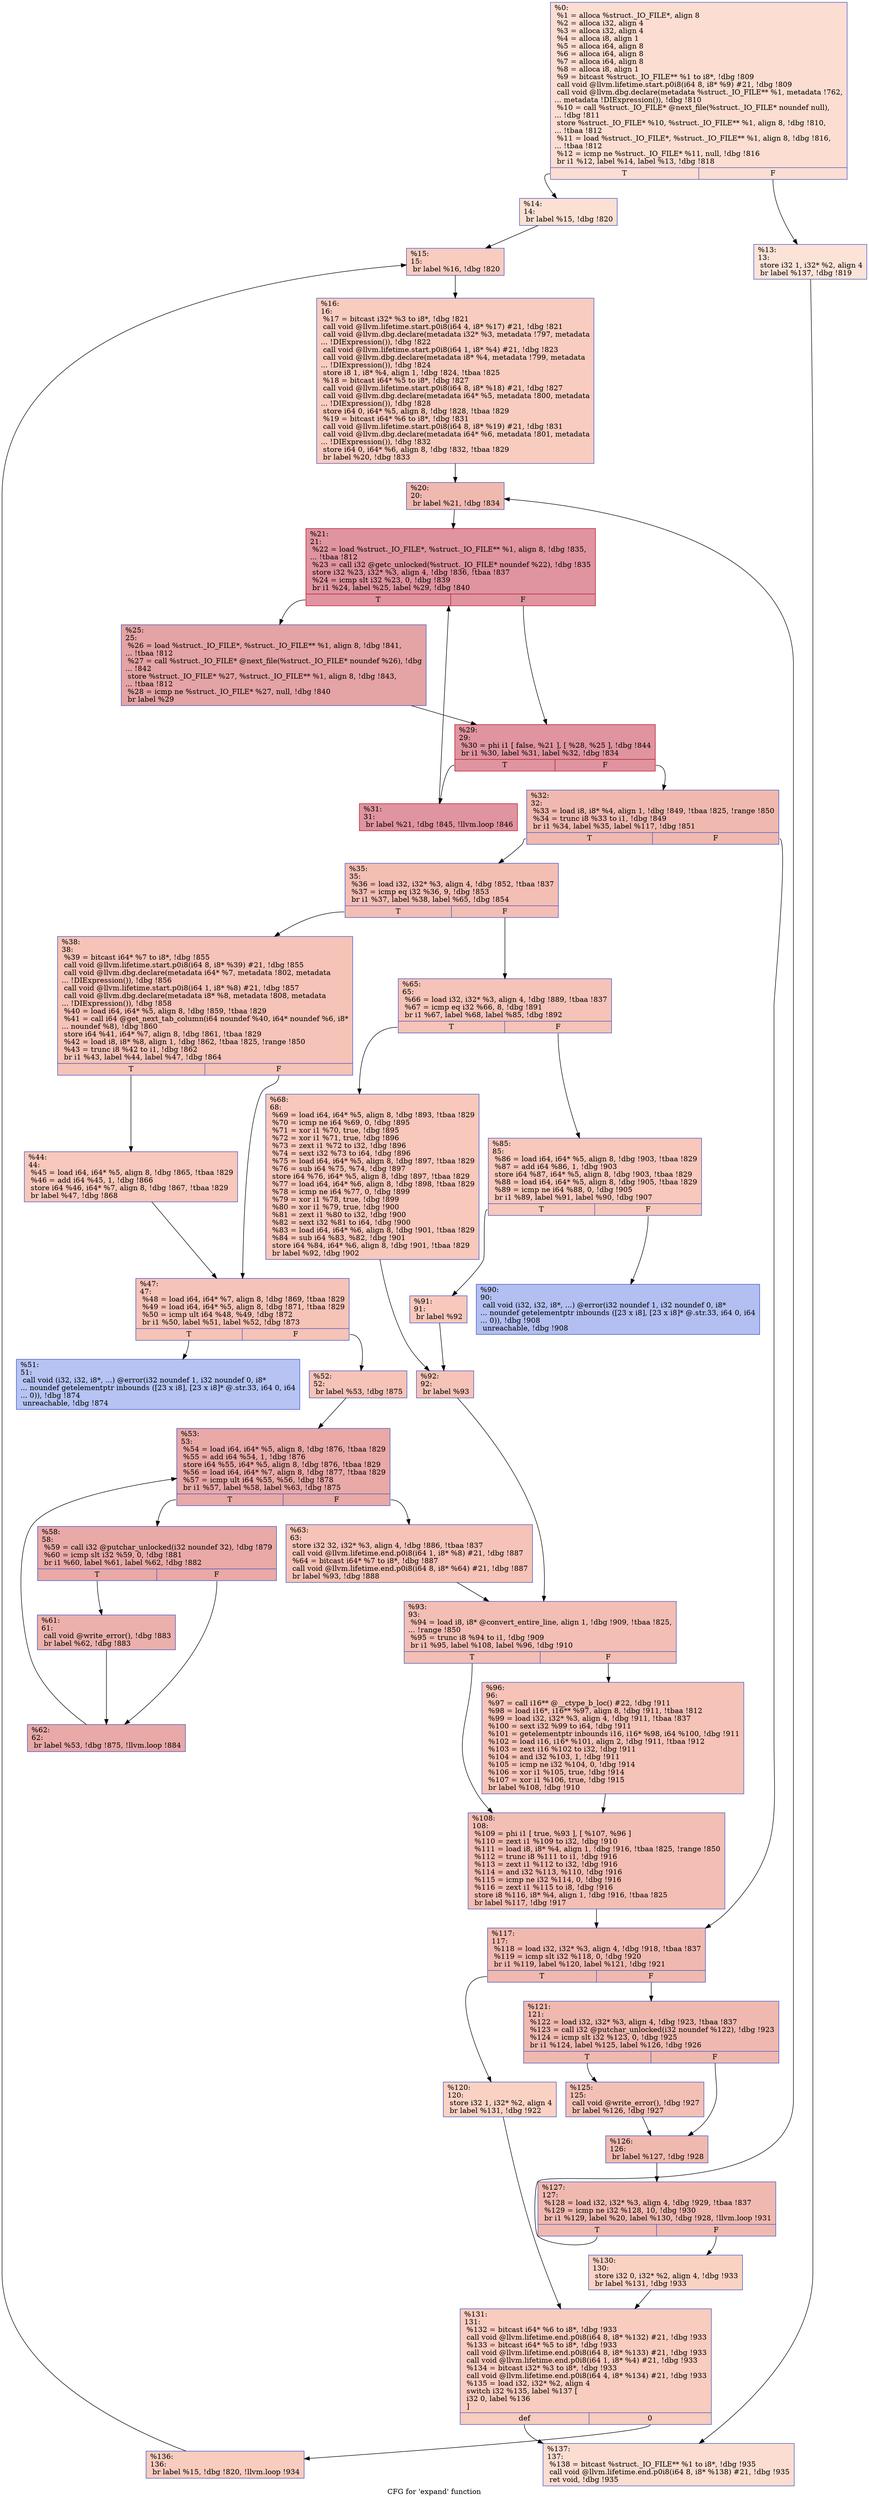 digraph "CFG for 'expand' function" {
	label="CFG for 'expand' function";

	Node0x114eaf0 [shape=record,color="#3d50c3ff", style=filled, fillcolor="#f7b39670",label="{%0:\l  %1 = alloca %struct._IO_FILE*, align 8\l  %2 = alloca i32, align 4\l  %3 = alloca i32, align 4\l  %4 = alloca i8, align 1\l  %5 = alloca i64, align 8\l  %6 = alloca i64, align 8\l  %7 = alloca i64, align 8\l  %8 = alloca i8, align 1\l  %9 = bitcast %struct._IO_FILE** %1 to i8*, !dbg !809\l  call void @llvm.lifetime.start.p0i8(i64 8, i8* %9) #21, !dbg !809\l  call void @llvm.dbg.declare(metadata %struct._IO_FILE** %1, metadata !762,\l... metadata !DIExpression()), !dbg !810\l  %10 = call %struct._IO_FILE* @next_file(%struct._IO_FILE* noundef null),\l... !dbg !811\l  store %struct._IO_FILE* %10, %struct._IO_FILE** %1, align 8, !dbg !810,\l... !tbaa !812\l  %11 = load %struct._IO_FILE*, %struct._IO_FILE** %1, align 8, !dbg !816,\l... !tbaa !812\l  %12 = icmp ne %struct._IO_FILE* %11, null, !dbg !816\l  br i1 %12, label %14, label %13, !dbg !818\l|{<s0>T|<s1>F}}"];
	Node0x114eaf0:s0 -> Node0x114ece0;
	Node0x114eaf0:s1 -> Node0x114ec90;
	Node0x114ec90 [shape=record,color="#3d50c3ff", style=filled, fillcolor="#f6bfa670",label="{%13:\l13:                                               \l  store i32 1, i32* %2, align 4\l  br label %137, !dbg !819\l}"];
	Node0x114ec90 -> Node0x114f8c0;
	Node0x114ece0 [shape=record,color="#3d50c3ff", style=filled, fillcolor="#f7b99e70",label="{%14:\l14:                                               \l  br label %15, !dbg !820\l}"];
	Node0x114ece0 -> Node0x114ed30;
	Node0x114ed30 [shape=record,color="#3d50c3ff", style=filled, fillcolor="#f08b6e70",label="{%15:\l15:                                               \l  br label %16, !dbg !820\l}"];
	Node0x114ed30 -> Node0x114ed80;
	Node0x114ed80 [shape=record,color="#3d50c3ff", style=filled, fillcolor="#f08b6e70",label="{%16:\l16:                                               \l  %17 = bitcast i32* %3 to i8*, !dbg !821\l  call void @llvm.lifetime.start.p0i8(i64 4, i8* %17) #21, !dbg !821\l  call void @llvm.dbg.declare(metadata i32* %3, metadata !797, metadata\l... !DIExpression()), !dbg !822\l  call void @llvm.lifetime.start.p0i8(i64 1, i8* %4) #21, !dbg !823\l  call void @llvm.dbg.declare(metadata i8* %4, metadata !799, metadata\l... !DIExpression()), !dbg !824\l  store i8 1, i8* %4, align 1, !dbg !824, !tbaa !825\l  %18 = bitcast i64* %5 to i8*, !dbg !827\l  call void @llvm.lifetime.start.p0i8(i64 8, i8* %18) #21, !dbg !827\l  call void @llvm.dbg.declare(metadata i64* %5, metadata !800, metadata\l... !DIExpression()), !dbg !828\l  store i64 0, i64* %5, align 8, !dbg !828, !tbaa !829\l  %19 = bitcast i64* %6 to i8*, !dbg !831\l  call void @llvm.lifetime.start.p0i8(i64 8, i8* %19) #21, !dbg !831\l  call void @llvm.dbg.declare(metadata i64* %6, metadata !801, metadata\l... !DIExpression()), !dbg !832\l  store i64 0, i64* %6, align 8, !dbg !832, !tbaa !829\l  br label %20, !dbg !833\l}"];
	Node0x114ed80 -> Node0x114edd0;
	Node0x114edd0 [shape=record,color="#3d50c3ff", style=filled, fillcolor="#de614d70",label="{%20:\l20:                                               \l  br label %21, !dbg !834\l}"];
	Node0x114edd0 -> Node0x114ee20;
	Node0x114ee20 [shape=record,color="#b70d28ff", style=filled, fillcolor="#b70d2870",label="{%21:\l21:                                               \l  %22 = load %struct._IO_FILE*, %struct._IO_FILE** %1, align 8, !dbg !835,\l... !tbaa !812\l  %23 = call i32 @getc_unlocked(%struct._IO_FILE* noundef %22), !dbg !835\l  store i32 %23, i32* %3, align 4, !dbg !836, !tbaa !837\l  %24 = icmp slt i32 %23, 0, !dbg !839\l  br i1 %24, label %25, label %29, !dbg !840\l|{<s0>T|<s1>F}}"];
	Node0x114ee20:s0 -> Node0x114ee70;
	Node0x114ee20:s1 -> Node0x114eec0;
	Node0x114ee70 [shape=record,color="#3d50c3ff", style=filled, fillcolor="#c32e3170",label="{%25:\l25:                                               \l  %26 = load %struct._IO_FILE*, %struct._IO_FILE** %1, align 8, !dbg !841,\l... !tbaa !812\l  %27 = call %struct._IO_FILE* @next_file(%struct._IO_FILE* noundef %26), !dbg\l... !842\l  store %struct._IO_FILE* %27, %struct._IO_FILE** %1, align 8, !dbg !843,\l... !tbaa !812\l  %28 = icmp ne %struct._IO_FILE* %27, null, !dbg !840\l  br label %29\l}"];
	Node0x114ee70 -> Node0x114eec0;
	Node0x114eec0 [shape=record,color="#b70d28ff", style=filled, fillcolor="#b70d2870",label="{%29:\l29:                                               \l  %30 = phi i1 [ false, %21 ], [ %28, %25 ], !dbg !844\l  br i1 %30, label %31, label %32, !dbg !834\l|{<s0>T|<s1>F}}"];
	Node0x114eec0:s0 -> Node0x114ef10;
	Node0x114eec0:s1 -> Node0x114ef60;
	Node0x114ef10 [shape=record,color="#b70d28ff", style=filled, fillcolor="#b70d2870",label="{%31:\l31:                                               \l  br label %21, !dbg !845, !llvm.loop !846\l}"];
	Node0x114ef10 -> Node0x114ee20;
	Node0x114ef60 [shape=record,color="#3d50c3ff", style=filled, fillcolor="#de614d70",label="{%32:\l32:                                               \l  %33 = load i8, i8* %4, align 1, !dbg !849, !tbaa !825, !range !850\l  %34 = trunc i8 %33 to i1, !dbg !849\l  br i1 %34, label %35, label %117, !dbg !851\l|{<s0>T|<s1>F}}"];
	Node0x114ef60:s0 -> Node0x114efb0;
	Node0x114ef60:s1 -> Node0x114f5f0;
	Node0x114efb0 [shape=record,color="#3d50c3ff", style=filled, fillcolor="#e36c5570",label="{%35:\l35:                                               \l  %36 = load i32, i32* %3, align 4, !dbg !852, !tbaa !837\l  %37 = icmp eq i32 %36, 9, !dbg !853\l  br i1 %37, label %38, label %65, !dbg !854\l|{<s0>T|<s1>F}}"];
	Node0x114efb0:s0 -> Node0x114f000;
	Node0x114efb0:s1 -> Node0x114f320;
	Node0x114f000 [shape=record,color="#3d50c3ff", style=filled, fillcolor="#e8765c70",label="{%38:\l38:                                               \l  %39 = bitcast i64* %7 to i8*, !dbg !855\l  call void @llvm.lifetime.start.p0i8(i64 8, i8* %39) #21, !dbg !855\l  call void @llvm.dbg.declare(metadata i64* %7, metadata !802, metadata\l... !DIExpression()), !dbg !856\l  call void @llvm.lifetime.start.p0i8(i64 1, i8* %8) #21, !dbg !857\l  call void @llvm.dbg.declare(metadata i8* %8, metadata !808, metadata\l... !DIExpression()), !dbg !858\l  %40 = load i64, i64* %5, align 8, !dbg !859, !tbaa !829\l  %41 = call i64 @get_next_tab_column(i64 noundef %40, i64* noundef %6, i8*\l... noundef %8), !dbg !860\l  store i64 %41, i64* %7, align 8, !dbg !861, !tbaa !829\l  %42 = load i8, i8* %8, align 1, !dbg !862, !tbaa !825, !range !850\l  %43 = trunc i8 %42 to i1, !dbg !862\l  br i1 %43, label %44, label %47, !dbg !864\l|{<s0>T|<s1>F}}"];
	Node0x114f000:s0 -> Node0x114f050;
	Node0x114f000:s1 -> Node0x114f0a0;
	Node0x114f050 [shape=record,color="#3d50c3ff", style=filled, fillcolor="#ed836670",label="{%44:\l44:                                               \l  %45 = load i64, i64* %5, align 8, !dbg !865, !tbaa !829\l  %46 = add i64 %45, 1, !dbg !866\l  store i64 %46, i64* %7, align 8, !dbg !867, !tbaa !829\l  br label %47, !dbg !868\l}"];
	Node0x114f050 -> Node0x114f0a0;
	Node0x114f0a0 [shape=record,color="#3d50c3ff", style=filled, fillcolor="#e8765c70",label="{%47:\l47:                                               \l  %48 = load i64, i64* %7, align 8, !dbg !869, !tbaa !829\l  %49 = load i64, i64* %5, align 8, !dbg !871, !tbaa !829\l  %50 = icmp ult i64 %48, %49, !dbg !872\l  br i1 %50, label %51, label %52, !dbg !873\l|{<s0>T|<s1>F}}"];
	Node0x114f0a0:s0 -> Node0x114f0f0;
	Node0x114f0a0:s1 -> Node0x114f140;
	Node0x114f0f0 [shape=record,color="#3d50c3ff", style=filled, fillcolor="#5977e370",label="{%51:\l51:                                               \l  call void (i32, i32, i8*, ...) @error(i32 noundef 1, i32 noundef 0, i8*\l... noundef getelementptr inbounds ([23 x i8], [23 x i8]* @.str.33, i64 0, i64\l... 0)), !dbg !874\l  unreachable, !dbg !874\l}"];
	Node0x114f140 [shape=record,color="#3d50c3ff", style=filled, fillcolor="#e8765c70",label="{%52:\l52:                                               \l  br label %53, !dbg !875\l}"];
	Node0x114f140 -> Node0x114f190;
	Node0x114f190 [shape=record,color="#3d50c3ff", style=filled, fillcolor="#ca3b3770",label="{%53:\l53:                                               \l  %54 = load i64, i64* %5, align 8, !dbg !876, !tbaa !829\l  %55 = add i64 %54, 1, !dbg !876\l  store i64 %55, i64* %5, align 8, !dbg !876, !tbaa !829\l  %56 = load i64, i64* %7, align 8, !dbg !877, !tbaa !829\l  %57 = icmp ult i64 %55, %56, !dbg !878\l  br i1 %57, label %58, label %63, !dbg !875\l|{<s0>T|<s1>F}}"];
	Node0x114f190:s0 -> Node0x114f1e0;
	Node0x114f190:s1 -> Node0x114f2d0;
	Node0x114f1e0 [shape=record,color="#3d50c3ff", style=filled, fillcolor="#ca3b3770",label="{%58:\l58:                                               \l  %59 = call i32 @putchar_unlocked(i32 noundef 32), !dbg !879\l  %60 = icmp slt i32 %59, 0, !dbg !881\l  br i1 %60, label %61, label %62, !dbg !882\l|{<s0>T|<s1>F}}"];
	Node0x114f1e0:s0 -> Node0x114f230;
	Node0x114f1e0:s1 -> Node0x114f280;
	Node0x114f230 [shape=record,color="#3d50c3ff", style=filled, fillcolor="#d24b4070",label="{%61:\l61:                                               \l  call void @write_error(), !dbg !883\l  br label %62, !dbg !883\l}"];
	Node0x114f230 -> Node0x114f280;
	Node0x114f280 [shape=record,color="#3d50c3ff", style=filled, fillcolor="#ca3b3770",label="{%62:\l62:                                               \l  br label %53, !dbg !875, !llvm.loop !884\l}"];
	Node0x114f280 -> Node0x114f190;
	Node0x114f2d0 [shape=record,color="#3d50c3ff", style=filled, fillcolor="#e8765c70",label="{%63:\l63:                                               \l  store i32 32, i32* %3, align 4, !dbg !886, !tbaa !837\l  call void @llvm.lifetime.end.p0i8(i64 1, i8* %8) #21, !dbg !887\l  %64 = bitcast i64* %7 to i8*, !dbg !887\l  call void @llvm.lifetime.end.p0i8(i64 8, i8* %64) #21, !dbg !887\l  br label %93, !dbg !888\l}"];
	Node0x114f2d0 -> Node0x114f500;
	Node0x114f320 [shape=record,color="#3d50c3ff", style=filled, fillcolor="#e8765c70",label="{%65:\l65:                                               \l  %66 = load i32, i32* %3, align 4, !dbg !889, !tbaa !837\l  %67 = icmp eq i32 %66, 8, !dbg !891\l  br i1 %67, label %68, label %85, !dbg !892\l|{<s0>T|<s1>F}}"];
	Node0x114f320:s0 -> Node0x114f370;
	Node0x114f320:s1 -> Node0x114f3c0;
	Node0x114f370 [shape=record,color="#3d50c3ff", style=filled, fillcolor="#ed836670",label="{%68:\l68:                                               \l  %69 = load i64, i64* %5, align 8, !dbg !893, !tbaa !829\l  %70 = icmp ne i64 %69, 0, !dbg !895\l  %71 = xor i1 %70, true, !dbg !895\l  %72 = xor i1 %71, true, !dbg !896\l  %73 = zext i1 %72 to i32, !dbg !896\l  %74 = sext i32 %73 to i64, !dbg !896\l  %75 = load i64, i64* %5, align 8, !dbg !897, !tbaa !829\l  %76 = sub i64 %75, %74, !dbg !897\l  store i64 %76, i64* %5, align 8, !dbg !897, !tbaa !829\l  %77 = load i64, i64* %6, align 8, !dbg !898, !tbaa !829\l  %78 = icmp ne i64 %77, 0, !dbg !899\l  %79 = xor i1 %78, true, !dbg !899\l  %80 = xor i1 %79, true, !dbg !900\l  %81 = zext i1 %80 to i32, !dbg !900\l  %82 = sext i32 %81 to i64, !dbg !900\l  %83 = load i64, i64* %6, align 8, !dbg !901, !tbaa !829\l  %84 = sub i64 %83, %82, !dbg !901\l  store i64 %84, i64* %6, align 8, !dbg !901, !tbaa !829\l  br label %92, !dbg !902\l}"];
	Node0x114f370 -> Node0x114f4b0;
	Node0x114f3c0 [shape=record,color="#3d50c3ff", style=filled, fillcolor="#ed836670",label="{%85:\l85:                                               \l  %86 = load i64, i64* %5, align 8, !dbg !903, !tbaa !829\l  %87 = add i64 %86, 1, !dbg !903\l  store i64 %87, i64* %5, align 8, !dbg !903, !tbaa !829\l  %88 = load i64, i64* %5, align 8, !dbg !905, !tbaa !829\l  %89 = icmp ne i64 %88, 0, !dbg !905\l  br i1 %89, label %91, label %90, !dbg !907\l|{<s0>T|<s1>F}}"];
	Node0x114f3c0:s0 -> Node0x114f460;
	Node0x114f3c0:s1 -> Node0x114f410;
	Node0x114f410 [shape=record,color="#3d50c3ff", style=filled, fillcolor="#536edd70",label="{%90:\l90:                                               \l  call void (i32, i32, i8*, ...) @error(i32 noundef 1, i32 noundef 0, i8*\l... noundef getelementptr inbounds ([23 x i8], [23 x i8]* @.str.33, i64 0, i64\l... 0)), !dbg !908\l  unreachable, !dbg !908\l}"];
	Node0x114f460 [shape=record,color="#3d50c3ff", style=filled, fillcolor="#ed836670",label="{%91:\l91:                                               \l  br label %92\l}"];
	Node0x114f460 -> Node0x114f4b0;
	Node0x114f4b0 [shape=record,color="#3d50c3ff", style=filled, fillcolor="#e8765c70",label="{%92:\l92:                                               \l  br label %93\l}"];
	Node0x114f4b0 -> Node0x114f500;
	Node0x114f500 [shape=record,color="#3d50c3ff", style=filled, fillcolor="#e36c5570",label="{%93:\l93:                                               \l  %94 = load i8, i8* @convert_entire_line, align 1, !dbg !909, !tbaa !825,\l... !range !850\l  %95 = trunc i8 %94 to i1, !dbg !909\l  br i1 %95, label %108, label %96, !dbg !910\l|{<s0>T|<s1>F}}"];
	Node0x114f500:s0 -> Node0x114f5a0;
	Node0x114f500:s1 -> Node0x114f550;
	Node0x114f550 [shape=record,color="#3d50c3ff", style=filled, fillcolor="#e8765c70",label="{%96:\l96:                                               \l  %97 = call i16** @__ctype_b_loc() #22, !dbg !911\l  %98 = load i16*, i16** %97, align 8, !dbg !911, !tbaa !812\l  %99 = load i32, i32* %3, align 4, !dbg !911, !tbaa !837\l  %100 = sext i32 %99 to i64, !dbg !911\l  %101 = getelementptr inbounds i16, i16* %98, i64 %100, !dbg !911\l  %102 = load i16, i16* %101, align 2, !dbg !911, !tbaa !912\l  %103 = zext i16 %102 to i32, !dbg !911\l  %104 = and i32 %103, 1, !dbg !911\l  %105 = icmp ne i32 %104, 0, !dbg !914\l  %106 = xor i1 %105, true, !dbg !914\l  %107 = xor i1 %106, true, !dbg !915\l  br label %108, !dbg !910\l}"];
	Node0x114f550 -> Node0x114f5a0;
	Node0x114f5a0 [shape=record,color="#3d50c3ff", style=filled, fillcolor="#e36c5570",label="{%108:\l108:                                              \l  %109 = phi i1 [ true, %93 ], [ %107, %96 ]\l  %110 = zext i1 %109 to i32, !dbg !910\l  %111 = load i8, i8* %4, align 1, !dbg !916, !tbaa !825, !range !850\l  %112 = trunc i8 %111 to i1, !dbg !916\l  %113 = zext i1 %112 to i32, !dbg !916\l  %114 = and i32 %113, %110, !dbg !916\l  %115 = icmp ne i32 %114, 0, !dbg !916\l  %116 = zext i1 %115 to i8, !dbg !916\l  store i8 %116, i8* %4, align 1, !dbg !916, !tbaa !825\l  br label %117, !dbg !917\l}"];
	Node0x114f5a0 -> Node0x114f5f0;
	Node0x114f5f0 [shape=record,color="#3d50c3ff", style=filled, fillcolor="#de614d70",label="{%117:\l117:                                              \l  %118 = load i32, i32* %3, align 4, !dbg !918, !tbaa !837\l  %119 = icmp slt i32 %118, 0, !dbg !920\l  br i1 %119, label %120, label %121, !dbg !921\l|{<s0>T|<s1>F}}"];
	Node0x114f5f0:s0 -> Node0x114f640;
	Node0x114f5f0:s1 -> Node0x114f690;
	Node0x114f640 [shape=record,color="#3d50c3ff", style=filled, fillcolor="#f4987a70",label="{%120:\l120:                                              \l  store i32 1, i32* %2, align 4\l  br label %131, !dbg !922\l}"];
	Node0x114f640 -> Node0x114f820;
	Node0x114f690 [shape=record,color="#3d50c3ff", style=filled, fillcolor="#de614d70",label="{%121:\l121:                                              \l  %122 = load i32, i32* %3, align 4, !dbg !923, !tbaa !837\l  %123 = call i32 @putchar_unlocked(i32 noundef %122), !dbg !923\l  %124 = icmp slt i32 %123, 0, !dbg !925\l  br i1 %124, label %125, label %126, !dbg !926\l|{<s0>T|<s1>F}}"];
	Node0x114f690:s0 -> Node0x114f6e0;
	Node0x114f690:s1 -> Node0x114f730;
	Node0x114f6e0 [shape=record,color="#3d50c3ff", style=filled, fillcolor="#e5705870",label="{%125:\l125:                                              \l  call void @write_error(), !dbg !927\l  br label %126, !dbg !927\l}"];
	Node0x114f6e0 -> Node0x114f730;
	Node0x114f730 [shape=record,color="#3d50c3ff", style=filled, fillcolor="#de614d70",label="{%126:\l126:                                              \l  br label %127, !dbg !928\l}"];
	Node0x114f730 -> Node0x114f780;
	Node0x114f780 [shape=record,color="#3d50c3ff", style=filled, fillcolor="#de614d70",label="{%127:\l127:                                              \l  %128 = load i32, i32* %3, align 4, !dbg !929, !tbaa !837\l  %129 = icmp ne i32 %128, 10, !dbg !930\l  br i1 %129, label %20, label %130, !dbg !928, !llvm.loop !931\l|{<s0>T|<s1>F}}"];
	Node0x114f780:s0 -> Node0x114edd0;
	Node0x114f780:s1 -> Node0x114f7d0;
	Node0x114f7d0 [shape=record,color="#3d50c3ff", style=filled, fillcolor="#f4987a70",label="{%130:\l130:                                              \l  store i32 0, i32* %2, align 4, !dbg !933\l  br label %131, !dbg !933\l}"];
	Node0x114f7d0 -> Node0x114f820;
	Node0x114f820 [shape=record,color="#3d50c3ff", style=filled, fillcolor="#f08b6e70",label="{%131:\l131:                                              \l  %132 = bitcast i64* %6 to i8*, !dbg !933\l  call void @llvm.lifetime.end.p0i8(i64 8, i8* %132) #21, !dbg !933\l  %133 = bitcast i64* %5 to i8*, !dbg !933\l  call void @llvm.lifetime.end.p0i8(i64 8, i8* %133) #21, !dbg !933\l  call void @llvm.lifetime.end.p0i8(i64 1, i8* %4) #21, !dbg !933\l  %134 = bitcast i32* %3 to i8*, !dbg !933\l  call void @llvm.lifetime.end.p0i8(i64 4, i8* %134) #21, !dbg !933\l  %135 = load i32, i32* %2, align 4\l  switch i32 %135, label %137 [\l    i32 0, label %136\l  ]\l|{<s0>def|<s1>0}}"];
	Node0x114f820:s0 -> Node0x114f8c0;
	Node0x114f820:s1 -> Node0x114f870;
	Node0x114f870 [shape=record,color="#3d50c3ff", style=filled, fillcolor="#f08b6e70",label="{%136:\l136:                                              \l  br label %15, !dbg !820, !llvm.loop !934\l}"];
	Node0x114f870 -> Node0x114ed30;
	Node0x114f8c0 [shape=record,color="#3d50c3ff", style=filled, fillcolor="#f7b39670",label="{%137:\l137:                                              \l  %138 = bitcast %struct._IO_FILE** %1 to i8*, !dbg !935\l  call void @llvm.lifetime.end.p0i8(i64 8, i8* %138) #21, !dbg !935\l  ret void, !dbg !935\l}"];
}
